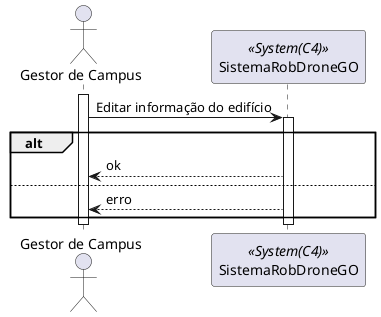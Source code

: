 @startuml vp1

actor "Gestor de Campus" as actor
participant SistemaRobDroneGO as srdg <<System(C4)>>

activate actor
actor -> srdg: Editar informação do edifício
activate srdg
alt 
srdg --> actor : ok
else
srdg --> actor : erro
end
deactivate srdg
deactivate actor
@enduml
